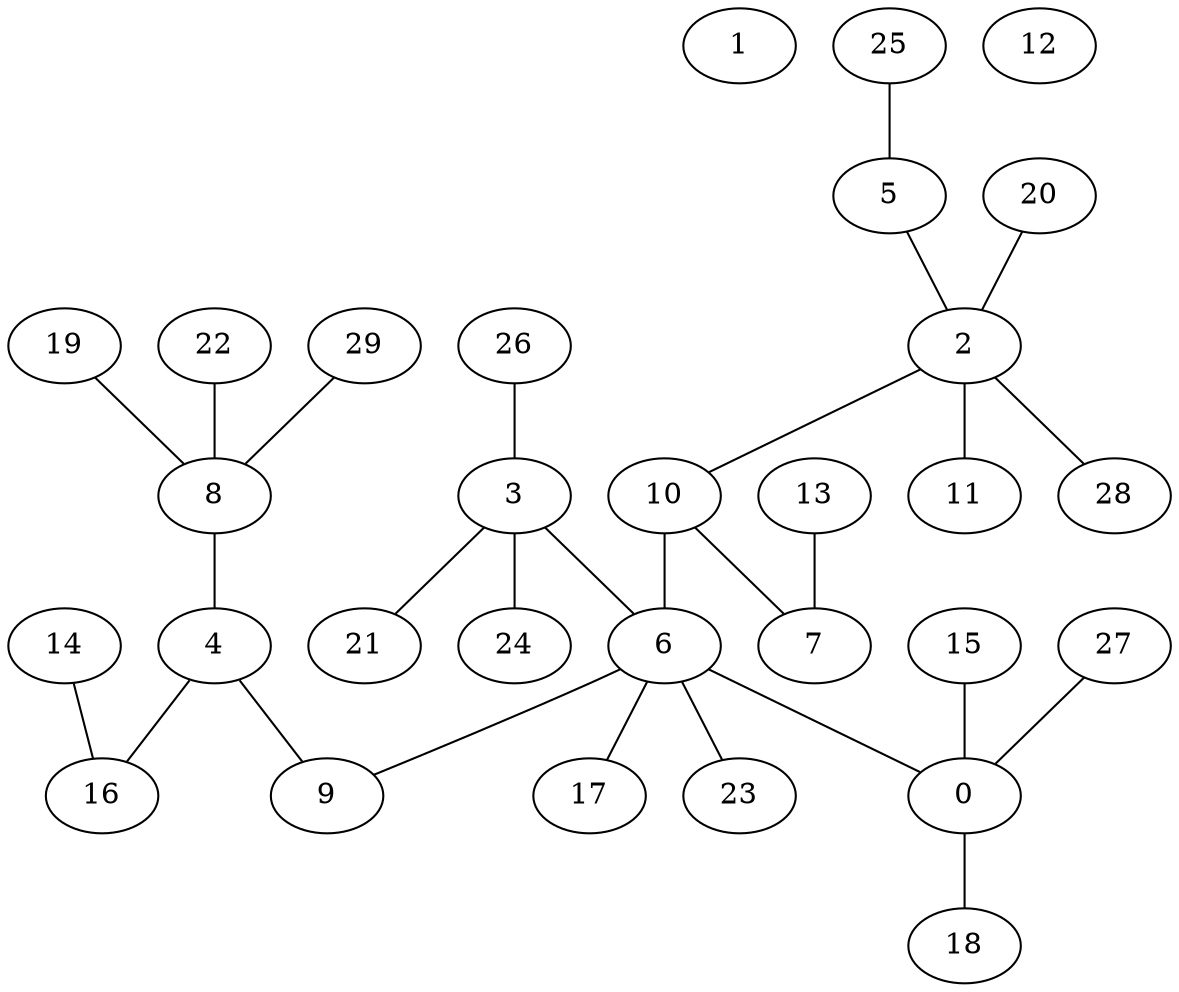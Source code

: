 graph G {
  1;
  0;
  6;
  3;
  9;
  4;
  8;
  10;
  2;
  5;
  7;
  11;
  13;
  15;
  16;
  14;
  17;
  18;
  19;
  20;
  21;
  22;
  23;
  24;
  25;
  26;
  27;
  28;
  29;
  12;
   6 -- 0;
   3 -- 6;
   6 -- 9;
   4 -- 9;
   8 -- 4;
   10 -- 6;
   2 -- 10;
   5 -- 2;
   10 -- 7;
   2 -- 11;
   13 -- 7;
   15 -- 0;
   4 -- 16;
   14 -- 16;
   6 -- 17;
   0 -- 18;
   19 -- 8;
   20 -- 2;
   3 -- 21;
   22 -- 8;
   6 -- 23;
   3 -- 24;
   25 -- 5;
   26 -- 3;
   27 -- 0;
   2 -- 28;
   29 -- 8;
}
